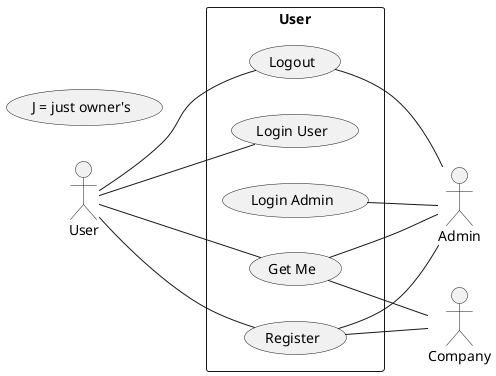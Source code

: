 @startuml User

left to right direction
    actor "User" as users
    rectangle "User" as user {
        usecase "Register" as register
        usecase "Login User" as loginUser
        usecase "Login Admin" as loginAdmin
        usecase "Get Me" as getMe
        usecase "Logout" as logout
    }

    actor "Company" as Company
    actor "Admin" as admin

    (J = just owner's)

    users -- register
    users -- loginUser
    users -- getMe
    users -- logout

    register -- Company
    getMe -- Company

    register -- admin
    loginAdmin -- admin
    getMe -- admin
    logout -- admin



@enduml